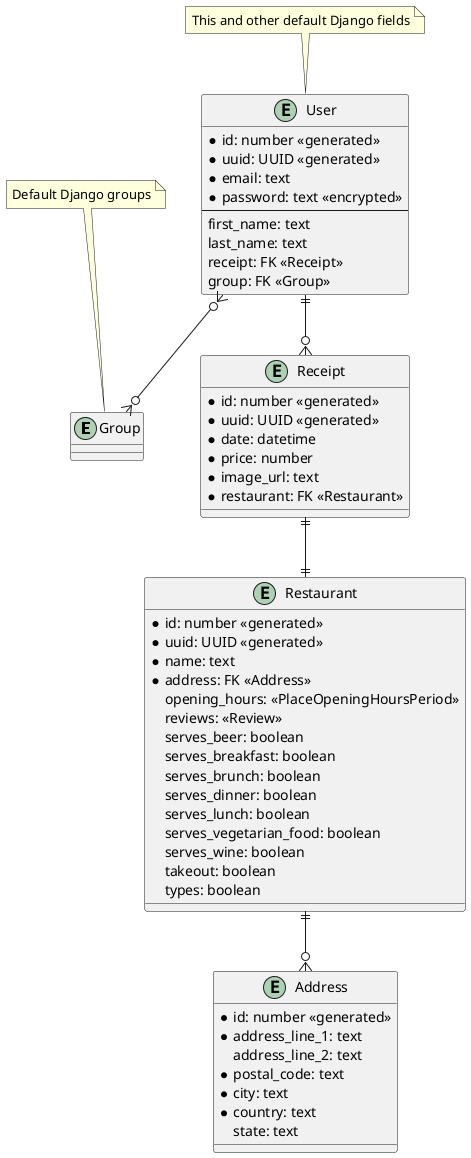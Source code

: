 @startuml "LunchLog"

entity Group {}
note top: Default Django groups

entity User {
    * id: number <<generated>>
    * uuid: UUID <<generated>>
    * email: text
    * password: text <<encrypted>>
    --
    first_name: text
    last_name: text
    receipt: FK <<Receipt>>
    group: FK <<Group>>
}
note top: This and other default Django fields

entity Address {
    * id: number <<generated>>
    * address_line_1: text
    address_line_2: text
    * postal_code: text
    * city: text
    * country: text
    state: text
}

entity Restaurant {
    * id: number <<generated>>
    * uuid: UUID <<generated>>
    * name: text
    * address: FK <<Address>>
    opening_hours: <<PlaceOpeningHoursPeriod>>
    reviews: <<Review>>
    serves_beer: boolean
    serves_breakfast: boolean
    serves_brunch: boolean
    serves_dinner: boolean
    serves_lunch: boolean
    serves_vegetarian_food: boolean
    serves_wine: boolean
    takeout: boolean
    types: boolean
}

entity Receipt {
    * id: number <<generated>>
    * uuid: UUID <<generated>>
    * date: datetime
    * price: number
    * image_url: text
    * restaurant: FK <<Restaurant>>
}

User ||--o{ Receipt
Receipt ||--|| Restaurant
Restaurant ||--o{ Address
User }o--o{ Group

@enduml
